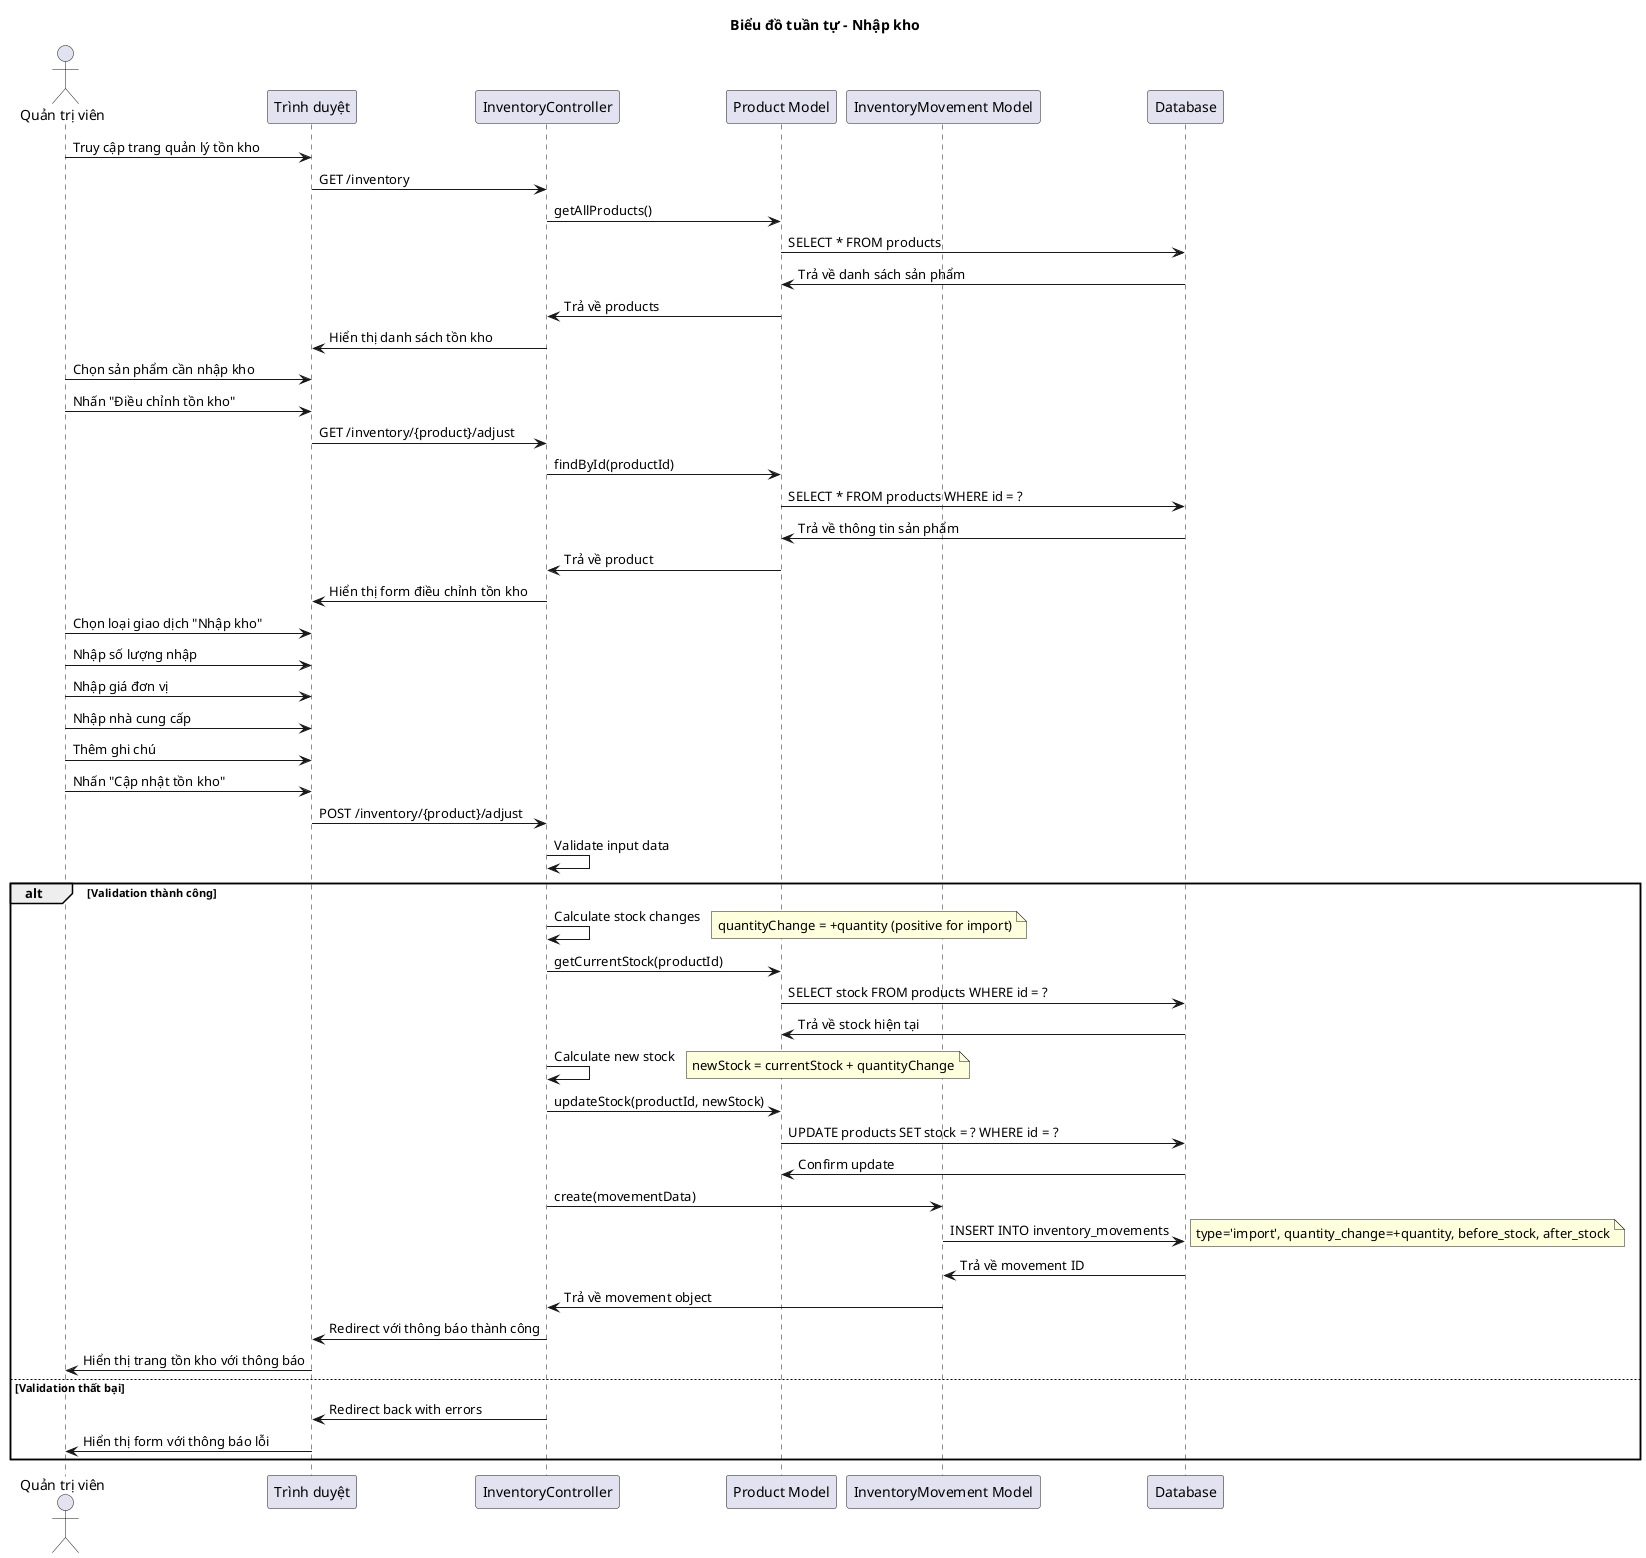 @startuml Nhập kho
title Biểu đồ tuần tự - Nhập kho

actor "Quản trị viên" as Admin
participant "Trình duyệt" as Browser
participant "InventoryController" as Controller
participant "Product Model" as ProductModel
participant "InventoryMovement Model" as InventoryModel
participant "Database" as DB

Admin -> Browser: Truy cập trang quản lý tồn kho
Browser -> Controller: GET /inventory
Controller -> ProductModel: getAllProducts()
ProductModel -> DB: SELECT * FROM products
DB -> ProductModel: Trả về danh sách sản phẩm
ProductModel -> Controller: Trả về products
Controller -> Browser: Hiển thị danh sách tồn kho

Admin -> Browser: Chọn sản phẩm cần nhập kho
Admin -> Browser: Nhấn "Điều chỉnh tồn kho"
Browser -> Controller: GET /inventory/{product}/adjust
Controller -> ProductModel: findById(productId)
ProductModel -> DB: SELECT * FROM products WHERE id = ?
DB -> ProductModel: Trả về thông tin sản phẩm
ProductModel -> Controller: Trả về product
Controller -> Browser: Hiển thị form điều chỉnh tồn kho

Admin -> Browser: Chọn loại giao dịch "Nhập kho"
Admin -> Browser: Nhập số lượng nhập
Admin -> Browser: Nhập giá đơn vị
Admin -> Browser: Nhập nhà cung cấp
Admin -> Browser: Thêm ghi chú
Admin -> Browser: Nhấn "Cập nhật tồn kho"
Browser -> Controller: POST /inventory/{product}/adjust

Controller -> Controller: Validate input data

alt Validation thành công
    Controller -> Controller: Calculate stock changes
    note right: quantityChange = +quantity (positive for import)
    
    Controller -> ProductModel: getCurrentStock(productId)
    ProductModel -> DB: SELECT stock FROM products WHERE id = ?
    DB -> ProductModel: Trả về stock hiện tại
    
    Controller -> Controller: Calculate new stock
    note right: newStock = currentStock + quantityChange
    
    Controller -> ProductModel: updateStock(productId, newStock)
    ProductModel -> DB: UPDATE products SET stock = ? WHERE id = ?
    DB -> ProductModel: Confirm update
    
    Controller -> InventoryModel: create(movementData)
    InventoryModel -> DB: INSERT INTO inventory_movements
    note right: type='import', quantity_change=+quantity, before_stock, after_stock
    DB -> InventoryModel: Trả về movement ID
    
    InventoryModel -> Controller: Trả về movement object
    Controller -> Browser: Redirect với thông báo thành công
    Browser -> Admin: Hiển thị trang tồn kho với thông báo
    
else Validation thất bại
    Controller -> Browser: Redirect back with errors
    Browser -> Admin: Hiển thị form với thông báo lỗi
end

@enduml
